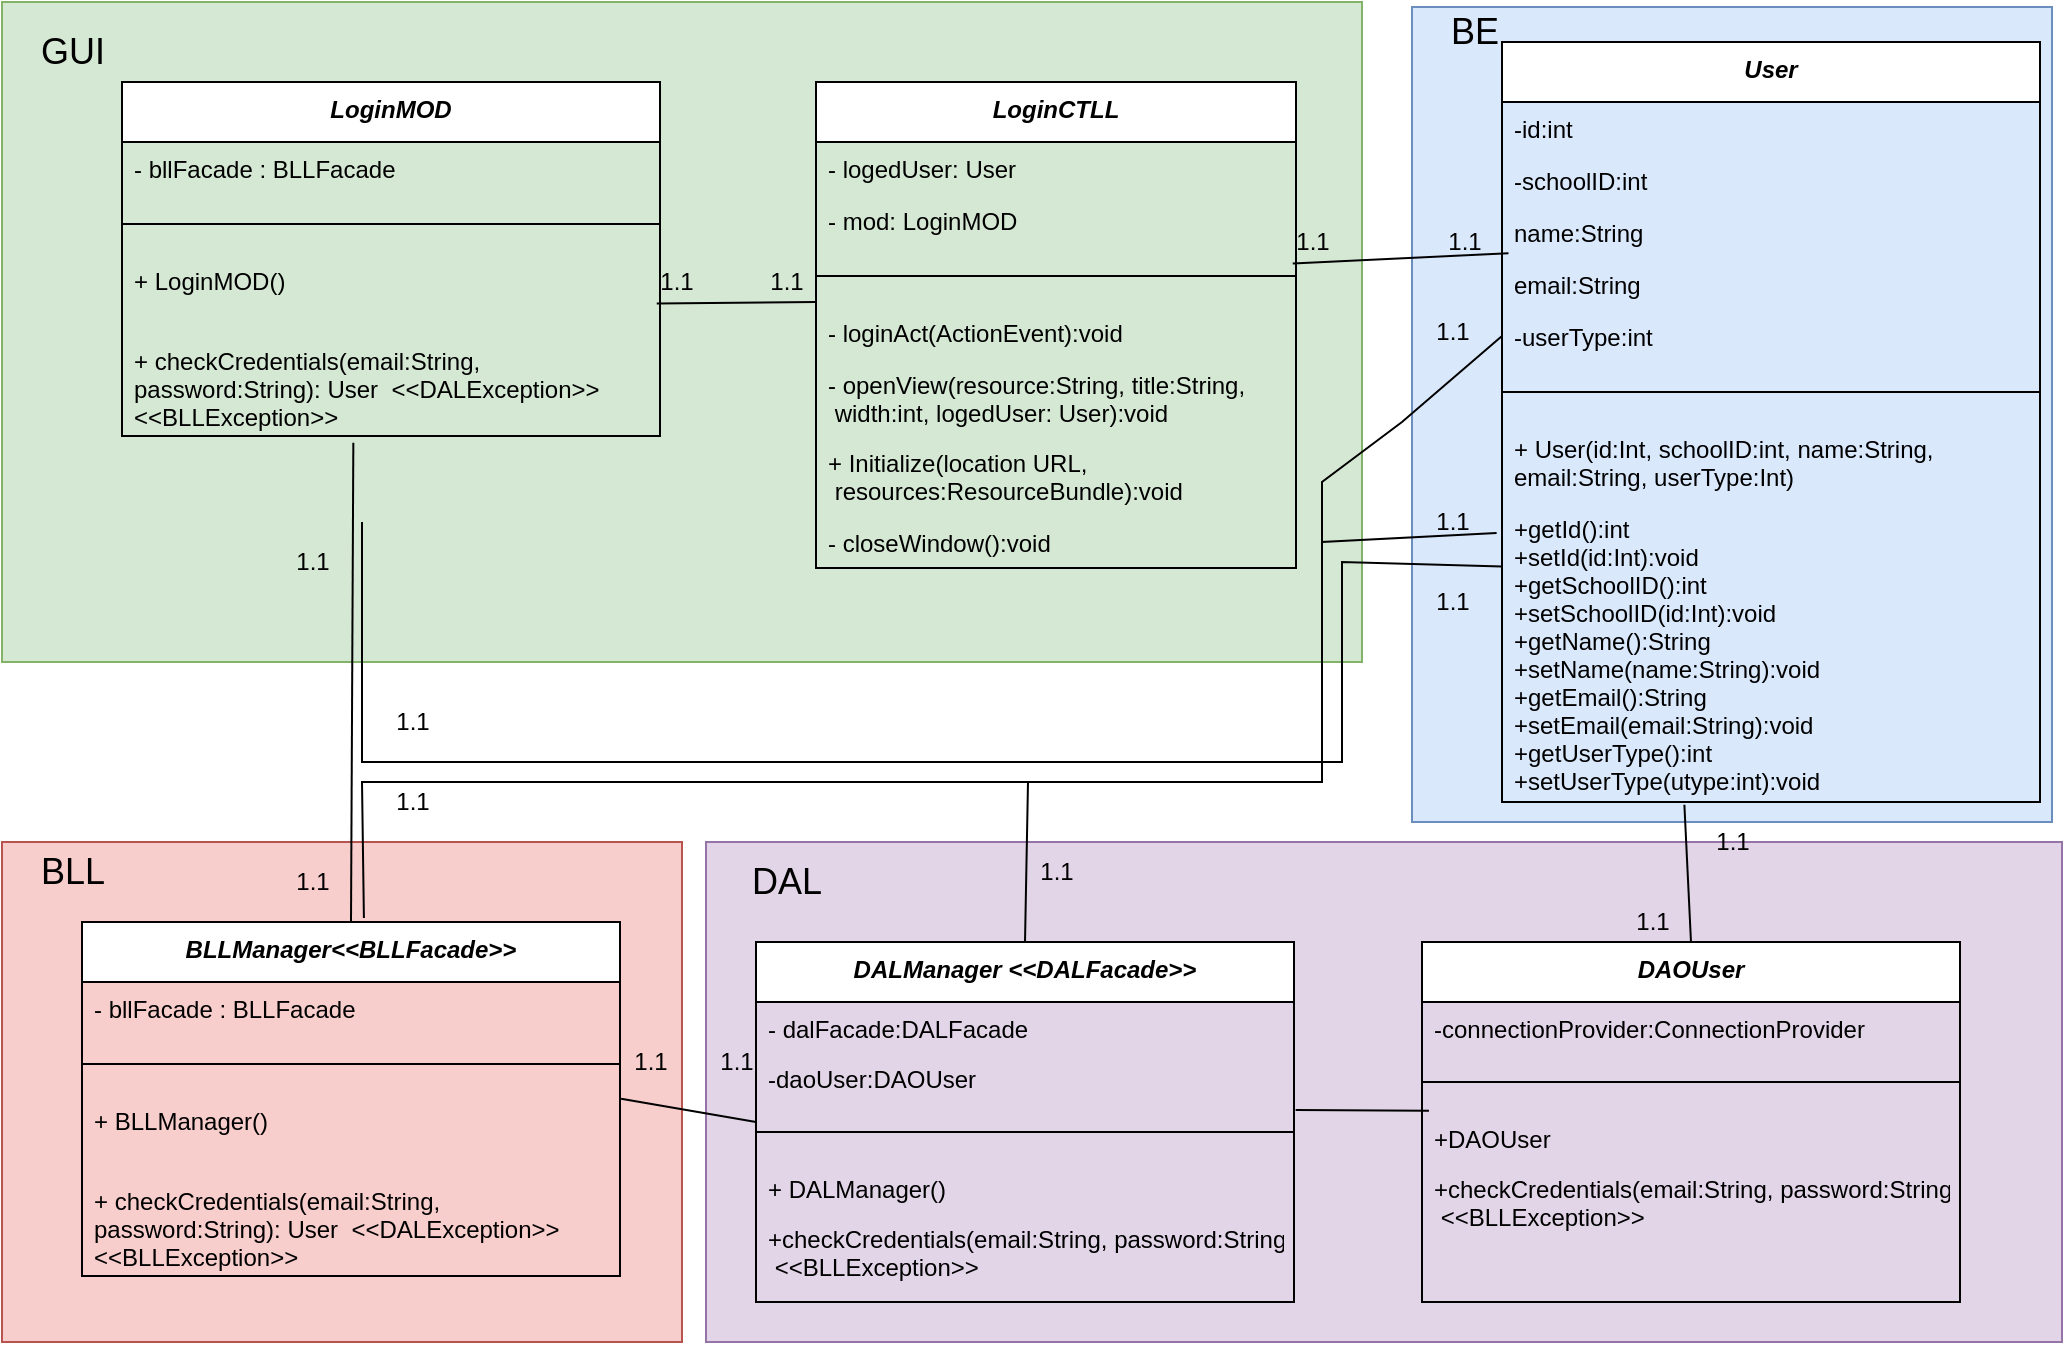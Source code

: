 <mxfile version="18.1.3" type="device"><diagram id="C5RBs43oDa-KdzZeNtuy" name="Page-1"><mxGraphModel dx="629" dy="393" grid="1" gridSize="10" guides="1" tooltips="1" connect="1" arrows="1" fold="1" page="1" pageScale="1" pageWidth="827" pageHeight="1169" math="0" shadow="0"><root><mxCell id="WIyWlLk6GJQsqaUBKTNV-0"/><mxCell id="WIyWlLk6GJQsqaUBKTNV-1" parent="WIyWlLk6GJQsqaUBKTNV-0"/><mxCell id="rtYO3Ht8r5RjtqBcC85o-25" value="" style="rounded=1;whiteSpace=wrap;html=1;fillColor=#d5e8d4;strokeColor=#82b366;arcSize=0;" vertex="1" parent="WIyWlLk6GJQsqaUBKTNV-1"><mxGeometry x="40" width="680" height="330" as="geometry"/></mxCell><mxCell id="rtYO3Ht8r5RjtqBcC85o-26" value="" style="rounded=1;whiteSpace=wrap;html=1;fillColor=#dae8fc;strokeColor=#6c8ebf;rotation=-90;arcSize=0;" vertex="1" parent="WIyWlLk6GJQsqaUBKTNV-1"><mxGeometry x="701.25" y="46.25" width="407.5" height="320" as="geometry"/></mxCell><mxCell id="rtYO3Ht8r5RjtqBcC85o-34" value="User" style="swimlane;fontStyle=3;align=center;verticalAlign=top;childLayout=stackLayout;horizontal=1;startSize=30;horizontalStack=0;resizeParent=1;resizeLast=0;collapsible=1;marginBottom=0;rounded=0;shadow=0;strokeWidth=1;" vertex="1" parent="WIyWlLk6GJQsqaUBKTNV-1"><mxGeometry x="790" y="20" width="269" height="380" as="geometry"><mxRectangle x="1098" y="259" width="296" height="130" as="alternateBounds"/></mxGeometry></mxCell><mxCell id="rtYO3Ht8r5RjtqBcC85o-35" value="-id:int" style="text;align=left;verticalAlign=top;spacingLeft=4;spacingRight=4;overflow=hidden;rotatable=0;points=[[0,0.5],[1,0.5]];portConstraint=eastwest;rounded=0;shadow=0;html=0;" vertex="1" parent="rtYO3Ht8r5RjtqBcC85o-34"><mxGeometry y="30" width="269" height="26" as="geometry"/></mxCell><mxCell id="rtYO3Ht8r5RjtqBcC85o-39" value="-schoolID:int" style="text;align=left;verticalAlign=top;spacingLeft=4;spacingRight=4;overflow=hidden;rotatable=0;points=[[0,0.5],[1,0.5]];portConstraint=eastwest;rounded=0;shadow=0;html=0;" vertex="1" parent="rtYO3Ht8r5RjtqBcC85o-34"><mxGeometry y="56" width="269" height="26" as="geometry"/></mxCell><mxCell id="rtYO3Ht8r5RjtqBcC85o-42" value="name:String" style="text;align=left;verticalAlign=top;spacingLeft=4;spacingRight=4;overflow=hidden;rotatable=0;points=[[0,0.5],[1,0.5]];portConstraint=eastwest;rounded=0;shadow=0;html=0;" vertex="1" parent="rtYO3Ht8r5RjtqBcC85o-34"><mxGeometry y="82" width="269" height="26" as="geometry"/></mxCell><mxCell id="rtYO3Ht8r5RjtqBcC85o-44" value="email:String" style="text;align=left;verticalAlign=top;spacingLeft=4;spacingRight=4;overflow=hidden;rotatable=0;points=[[0,0.5],[1,0.5]];portConstraint=eastwest;rounded=0;shadow=0;html=0;" vertex="1" parent="rtYO3Ht8r5RjtqBcC85o-34"><mxGeometry y="108" width="269" height="26" as="geometry"/></mxCell><mxCell id="rtYO3Ht8r5RjtqBcC85o-43" value="-userType:int" style="text;align=left;verticalAlign=top;spacingLeft=4;spacingRight=4;overflow=hidden;rotatable=0;points=[[0,0.5],[1,0.5]];portConstraint=eastwest;rounded=0;shadow=0;html=0;" vertex="1" parent="rtYO3Ht8r5RjtqBcC85o-34"><mxGeometry y="134" width="269" height="26" as="geometry"/></mxCell><mxCell id="rtYO3Ht8r5RjtqBcC85o-36" value="" style="line;html=1;strokeWidth=1;align=left;verticalAlign=middle;spacingTop=-1;spacingLeft=3;spacingRight=3;rotatable=0;labelPosition=right;points=[];portConstraint=eastwest;" vertex="1" parent="rtYO3Ht8r5RjtqBcC85o-34"><mxGeometry y="160" width="269" height="30" as="geometry"/></mxCell><mxCell id="rtYO3Ht8r5RjtqBcC85o-37" value="+ User(id:Int, schoolID:int, name:String, &#10;email:String, userType:Int)" style="text;align=left;verticalAlign=top;spacingLeft=4;spacingRight=4;overflow=hidden;rotatable=0;points=[[0,0.5],[1,0.5]];portConstraint=eastwest;rounded=0;shadow=0;html=0;" vertex="1" parent="rtYO3Ht8r5RjtqBcC85o-34"><mxGeometry y="190" width="269" height="40" as="geometry"/></mxCell><mxCell id="rtYO3Ht8r5RjtqBcC85o-38" value="+getId():int&#10;+setId(id:Int):void&#10;+getSchoolID():int&#10;+setSchoolID(id:Int):void&#10;+getName():String&#10;+setName(name:String):void&#10;+getEmail():String&#10;+setEmail(email:String):void&#10;+getUserType():int&#10;+setUserType(utype:int):void" style="text;align=left;verticalAlign=top;spacingLeft=4;spacingRight=4;overflow=hidden;rotatable=0;points=[[0,0.5],[1,0.5]];portConstraint=eastwest;rounded=0;shadow=0;html=0;" vertex="1" parent="rtYO3Ht8r5RjtqBcC85o-34"><mxGeometry y="230" width="269" height="150" as="geometry"/></mxCell><mxCell id="rtYO3Ht8r5RjtqBcC85o-45" value="BE" style="text;html=1;align=center;verticalAlign=middle;resizable=0;points=[];autosize=1;strokeColor=none;fillColor=none;fontSize=18;" vertex="1" parent="WIyWlLk6GJQsqaUBKTNV-1"><mxGeometry x="755.5" width="40" height="30" as="geometry"/></mxCell><mxCell id="rtYO3Ht8r5RjtqBcC85o-47" value="LoginCTLL" style="swimlane;fontStyle=3;align=center;verticalAlign=top;childLayout=stackLayout;horizontal=1;startSize=30;horizontalStack=0;resizeParent=1;resizeLast=0;collapsible=1;marginBottom=0;rounded=0;shadow=0;strokeWidth=1;" vertex="1" parent="WIyWlLk6GJQsqaUBKTNV-1"><mxGeometry x="447" y="40" width="240" height="243" as="geometry"><mxRectangle x="1098" y="259" width="296" height="130" as="alternateBounds"/></mxGeometry></mxCell><mxCell id="rtYO3Ht8r5RjtqBcC85o-48" value="- logedUser: User" style="text;align=left;verticalAlign=top;spacingLeft=4;spacingRight=4;overflow=hidden;rotatable=0;points=[[0,0.5],[1,0.5]];portConstraint=eastwest;rounded=0;shadow=0;html=0;" vertex="1" parent="rtYO3Ht8r5RjtqBcC85o-47"><mxGeometry y="30" width="240" height="26" as="geometry"/></mxCell><mxCell id="rtYO3Ht8r5RjtqBcC85o-49" value="- mod: LoginMOD" style="text;align=left;verticalAlign=top;spacingLeft=4;spacingRight=4;overflow=hidden;rotatable=0;points=[[0,0.5],[1,0.5]];portConstraint=eastwest;rounded=0;shadow=0;html=0;" vertex="1" parent="rtYO3Ht8r5RjtqBcC85o-47"><mxGeometry y="56" width="240" height="26" as="geometry"/></mxCell><mxCell id="rtYO3Ht8r5RjtqBcC85o-50" value="" style="line;html=1;strokeWidth=1;align=left;verticalAlign=middle;spacingTop=-1;spacingLeft=3;spacingRight=3;rotatable=0;labelPosition=right;points=[];portConstraint=eastwest;" vertex="1" parent="rtYO3Ht8r5RjtqBcC85o-47"><mxGeometry y="82" width="240" height="30" as="geometry"/></mxCell><mxCell id="rtYO3Ht8r5RjtqBcC85o-51" value="- loginAct(ActionEvent):void" style="text;align=left;verticalAlign=top;spacingLeft=4;spacingRight=4;overflow=hidden;rotatable=0;points=[[0,0.5],[1,0.5]];portConstraint=eastwest;rounded=0;shadow=0;html=0;" vertex="1" parent="rtYO3Ht8r5RjtqBcC85o-47"><mxGeometry y="112" width="240" height="26" as="geometry"/></mxCell><mxCell id="rtYO3Ht8r5RjtqBcC85o-52" value="- openView(resource:String, title:String,&#10; width:int, logedUser: User):void" style="text;align=left;verticalAlign=top;spacingLeft=4;spacingRight=4;overflow=hidden;rotatable=0;points=[[0,0.5],[1,0.5]];portConstraint=eastwest;rounded=0;shadow=0;html=0;" vertex="1" parent="rtYO3Ht8r5RjtqBcC85o-47"><mxGeometry y="138" width="240" height="39" as="geometry"/></mxCell><mxCell id="rtYO3Ht8r5RjtqBcC85o-53" value="+ Initialize(location URL,&#10; resources:ResourceBundle):void" style="text;align=left;verticalAlign=top;spacingLeft=4;spacingRight=4;overflow=hidden;rotatable=0;points=[[0,0.5],[1,0.5]];portConstraint=eastwest;rounded=0;shadow=0;html=0;" vertex="1" parent="rtYO3Ht8r5RjtqBcC85o-47"><mxGeometry y="177" width="240" height="40" as="geometry"/></mxCell><mxCell id="rtYO3Ht8r5RjtqBcC85o-54" value="- closeWindow():void" style="text;align=left;verticalAlign=top;spacingLeft=4;spacingRight=4;overflow=hidden;rotatable=0;points=[[0,0.5],[1,0.5]];portConstraint=eastwest;rounded=0;shadow=0;html=0;" vertex="1" parent="rtYO3Ht8r5RjtqBcC85o-47"><mxGeometry y="217" width="240" height="26" as="geometry"/></mxCell><mxCell id="rtYO3Ht8r5RjtqBcC85o-55" value="LoginMOD" style="swimlane;fontStyle=3;align=center;verticalAlign=top;childLayout=stackLayout;horizontal=1;startSize=30;horizontalStack=0;resizeParent=1;resizeLast=0;collapsible=1;marginBottom=0;rounded=0;shadow=0;strokeWidth=1;" vertex="1" parent="WIyWlLk6GJQsqaUBKTNV-1"><mxGeometry x="100" y="40" width="269" height="177" as="geometry"><mxRectangle x="1098" y="259" width="296" height="130" as="alternateBounds"/></mxGeometry></mxCell><mxCell id="rtYO3Ht8r5RjtqBcC85o-56" value="- bllFacade : BLLFacade" style="text;align=left;verticalAlign=top;spacingLeft=4;spacingRight=4;overflow=hidden;rotatable=0;points=[[0,0.5],[1,0.5]];portConstraint=eastwest;rounded=0;shadow=0;html=0;" vertex="1" parent="rtYO3Ht8r5RjtqBcC85o-55"><mxGeometry y="30" width="269" height="26" as="geometry"/></mxCell><mxCell id="rtYO3Ht8r5RjtqBcC85o-57" value="" style="line;html=1;strokeWidth=1;align=left;verticalAlign=middle;spacingTop=-1;spacingLeft=3;spacingRight=3;rotatable=0;labelPosition=right;points=[];portConstraint=eastwest;" vertex="1" parent="rtYO3Ht8r5RjtqBcC85o-55"><mxGeometry y="56" width="269" height="30" as="geometry"/></mxCell><mxCell id="rtYO3Ht8r5RjtqBcC85o-58" value="+ LoginMOD()" style="text;align=left;verticalAlign=top;spacingLeft=4;spacingRight=4;overflow=hidden;rotatable=0;points=[[0,0.5],[1,0.5]];portConstraint=eastwest;rounded=0;shadow=0;html=0;" vertex="1" parent="rtYO3Ht8r5RjtqBcC85o-55"><mxGeometry y="86" width="269" height="40" as="geometry"/></mxCell><mxCell id="rtYO3Ht8r5RjtqBcC85o-59" value="+ checkCredentials(email:String, &#10;password:String): User  &lt;&lt;DALException&gt;&gt;&#10;&lt;&lt;BLLException&gt;&gt;" style="text;align=left;verticalAlign=top;spacingLeft=4;spacingRight=4;overflow=hidden;rotatable=0;points=[[0,0.5],[1,0.5]];portConstraint=eastwest;rounded=0;shadow=0;html=0;" vertex="1" parent="rtYO3Ht8r5RjtqBcC85o-55"><mxGeometry y="126" width="269" height="51" as="geometry"/></mxCell><mxCell id="rtYO3Ht8r5RjtqBcC85o-60" value="" style="endArrow=none;html=1;rounded=0;exitX=0.179;exitY=1.036;exitDx=0;exitDy=0;exitPerimeter=0;" edge="1" parent="WIyWlLk6GJQsqaUBKTNV-1" source="rtYO3Ht8r5RjtqBcC85o-61"><mxGeometry width="50" height="50" relative="1" as="geometry"><mxPoint x="507" y="230" as="sourcePoint"/><mxPoint x="447" y="150" as="targetPoint"/></mxGeometry></mxCell><mxCell id="rtYO3Ht8r5RjtqBcC85o-61" value="1.1" style="text;html=1;align=center;verticalAlign=middle;resizable=0;points=[];autosize=1;strokeColor=none;fillColor=none;" vertex="1" parent="WIyWlLk6GJQsqaUBKTNV-1"><mxGeometry x="362" y="130" width="30" height="20" as="geometry"/></mxCell><mxCell id="rtYO3Ht8r5RjtqBcC85o-62" value="1.1" style="text;html=1;align=center;verticalAlign=middle;resizable=0;points=[];autosize=1;strokeColor=none;fillColor=none;" vertex="1" parent="WIyWlLk6GJQsqaUBKTNV-1"><mxGeometry x="417" y="130" width="30" height="20" as="geometry"/></mxCell><mxCell id="rtYO3Ht8r5RjtqBcC85o-63" value="" style="endArrow=none;html=1;rounded=0;exitX=0.179;exitY=1.036;exitDx=0;exitDy=0;exitPerimeter=0;entryX=0.012;entryY=-0.091;entryDx=0;entryDy=0;entryPerimeter=0;" edge="1" parent="WIyWlLk6GJQsqaUBKTNV-1" source="rtYO3Ht8r5RjtqBcC85o-64" target="rtYO3Ht8r5RjtqBcC85o-44"><mxGeometry width="50" height="50" relative="1" as="geometry"><mxPoint x="825" y="210" as="sourcePoint"/><mxPoint x="765" y="130" as="targetPoint"/></mxGeometry></mxCell><mxCell id="rtYO3Ht8r5RjtqBcC85o-64" value="1.1" style="text;html=1;align=center;verticalAlign=middle;resizable=0;points=[];autosize=1;strokeColor=none;fillColor=none;" vertex="1" parent="WIyWlLk6GJQsqaUBKTNV-1"><mxGeometry x="680" y="110" width="30" height="20" as="geometry"/></mxCell><mxCell id="rtYO3Ht8r5RjtqBcC85o-65" value="1.1" style="text;html=1;align=center;verticalAlign=middle;resizable=0;points=[];autosize=1;strokeColor=none;fillColor=none;" vertex="1" parent="WIyWlLk6GJQsqaUBKTNV-1"><mxGeometry x="755.5" y="110" width="30" height="20" as="geometry"/></mxCell><mxCell id="rtYO3Ht8r5RjtqBcC85o-66" value="GUI" style="text;html=1;align=center;verticalAlign=middle;resizable=0;points=[];autosize=1;strokeColor=none;fillColor=none;fontSize=18;" vertex="1" parent="WIyWlLk6GJQsqaUBKTNV-1"><mxGeometry x="50" y="10" width="50" height="30" as="geometry"/></mxCell><mxCell id="rtYO3Ht8r5RjtqBcC85o-67" value="" style="rounded=1;whiteSpace=wrap;html=1;fillColor=#f8cecc;strokeColor=#b85450;arcSize=0;" vertex="1" parent="WIyWlLk6GJQsqaUBKTNV-1"><mxGeometry x="40" y="420" width="340" height="250" as="geometry"/></mxCell><mxCell id="rtYO3Ht8r5RjtqBcC85o-68" value="BLLManager&lt;&lt;BLLFacade&gt;&gt;" style="swimlane;fontStyle=3;align=center;verticalAlign=top;childLayout=stackLayout;horizontal=1;startSize=30;horizontalStack=0;resizeParent=1;resizeLast=0;collapsible=1;marginBottom=0;rounded=0;shadow=0;strokeWidth=1;" vertex="1" parent="WIyWlLk6GJQsqaUBKTNV-1"><mxGeometry x="80" y="460" width="269" height="177" as="geometry"><mxRectangle x="1098" y="259" width="296" height="130" as="alternateBounds"/></mxGeometry></mxCell><mxCell id="rtYO3Ht8r5RjtqBcC85o-69" value="- bllFacade : BLLFacade" style="text;align=left;verticalAlign=top;spacingLeft=4;spacingRight=4;overflow=hidden;rotatable=0;points=[[0,0.5],[1,0.5]];portConstraint=eastwest;rounded=0;shadow=0;html=0;" vertex="1" parent="rtYO3Ht8r5RjtqBcC85o-68"><mxGeometry y="30" width="269" height="26" as="geometry"/></mxCell><mxCell id="rtYO3Ht8r5RjtqBcC85o-70" value="" style="line;html=1;strokeWidth=1;align=left;verticalAlign=middle;spacingTop=-1;spacingLeft=3;spacingRight=3;rotatable=0;labelPosition=right;points=[];portConstraint=eastwest;" vertex="1" parent="rtYO3Ht8r5RjtqBcC85o-68"><mxGeometry y="56" width="269" height="30" as="geometry"/></mxCell><mxCell id="rtYO3Ht8r5RjtqBcC85o-71" value="+ BLLManager()" style="text;align=left;verticalAlign=top;spacingLeft=4;spacingRight=4;overflow=hidden;rotatable=0;points=[[0,0.5],[1,0.5]];portConstraint=eastwest;rounded=0;shadow=0;html=0;" vertex="1" parent="rtYO3Ht8r5RjtqBcC85o-68"><mxGeometry y="86" width="269" height="40" as="geometry"/></mxCell><mxCell id="rtYO3Ht8r5RjtqBcC85o-72" value="+ checkCredentials(email:String, &#10;password:String): User  &lt;&lt;DALException&gt;&gt;&#10;&lt;&lt;BLLException&gt;&gt;" style="text;align=left;verticalAlign=top;spacingLeft=4;spacingRight=4;overflow=hidden;rotatable=0;points=[[0,0.5],[1,0.5]];portConstraint=eastwest;rounded=0;shadow=0;html=0;" vertex="1" parent="rtYO3Ht8r5RjtqBcC85o-68"><mxGeometry y="126" width="269" height="51" as="geometry"/></mxCell><mxCell id="rtYO3Ht8r5RjtqBcC85o-73" value="BLL" style="text;html=1;align=center;verticalAlign=middle;resizable=0;points=[];autosize=1;strokeColor=none;fillColor=none;fontSize=18;" vertex="1" parent="WIyWlLk6GJQsqaUBKTNV-1"><mxGeometry x="50" y="420" width="50" height="30" as="geometry"/></mxCell><mxCell id="rtYO3Ht8r5RjtqBcC85o-74" value="&lt;span style=&quot;color: rgba(0, 0, 0, 0); font-family: monospace; font-size: 0px; text-align: start;&quot;&gt;%3CmxGraphModel%3E%3Croot%3E%3CmxCell%20id%3D%220%22%2F%3E%3CmxCell%20id%3D%221%22%20parent%3D%220%22%2F%3E%3CmxCell%20id%3D%222%22%20value%3D%22-%20dalFacade%3ADALFacade%22%20style%3D%22text%3Balign%3Dleft%3BverticalAlign%3Dtop%3BspacingLeft%3D4%3BspacingRight%3D4%3Boverflow%3Dhidden%3Brotatable%3D0%3Bpoints%3D%5B%5B0%2C0.5%5D%2C%5B1%2C0.5%5D%5D%3BportConstraint%3Deastwest%3Brounded%3D0%3Bshadow%3D0%3Bhtml%3D0%3B%22%20vertex%3D%221%22%20parent%3D%221%22%3E%3CmxGeometry%20x%3D%224952%22%20y%3D%22311%22%20width%3D%22402%22%20height%3D%2225%22%20as%3D%22geometry%22%2F%3E%3C%2FmxCell%3E%3CmxCell%20id%3D%223%22%20value%3D%22-daoUser%3ADAOUser%22%20style%3D%22text%3Balign%3Dleft%3BverticalAlign%3Dtop%3BspacingLeft%3D4%3BspacingRight%3D4%3Boverflow%3Dhidden%3Brotatable%3D0%3Bpoints%3D%5B%5B0%2C0.5%5D%2C%5B1%2C0.5%5D%5D%3BportConstraint%3Deastwest%3Brounded%3D0%3Bshadow%3D0%3Bhtml%3D0%3B%22%20vertex%3D%221%22%20parent%3D%221%22%3E%3CmxGeometry%20x%3D%224952%22%20y%3D%22361%22%20width%3D%22402%22%20height%3D%2225%22%20as%3D%22geometry%22%2F%3E%3C%2FmxCell%3E%3CmxCell%20id%3D%224%22%20value%3D%22%2B%20DALManager()%22%20style%3D%22text%3Balign%3Dleft%3BverticalAlign%3Dtop%3BspacingLeft%3D4%3BspacingRight%3D4%3Boverflow%3Dhidden%3Brotatable%3D0%3Bpoints%3D%5B%5B0%2C0.5%5D%2C%5B1%2C0.5%5D%5D%3BportConstraint%3Deastwest%3Brounded%3D0%3Bshadow%3D0%3Bhtml%3D0%3B%22%20vertex%3D%221%22%20parent%3D%221%22%3E%3CmxGeometry%20x%3D%224952%22%20y%3D%22603%22%20width%3D%22402%22%20height%3D%2225%22%20as%3D%22geometry%22%2F%3E%3C%2FmxCell%3E%3CmxCell%20id%3D%225%22%20value%3D%22%2BcheckCredentials(email%3AString%2C%20password%3AString)%3A%20User%20%26lt%3B%26lt%3BDALException%26gt%3B%26gt%3B%26%2310%3B%C2%A0%26lt%3B%26lt%3BBLLException%26gt%3B%26gt%3B%22%20style%3D%22text%3Balign%3Dleft%3BverticalAlign%3Dtop%3BspacingLeft%3D4%3BspacingRight%3D4%3Boverflow%3Dhidden%3Brotatable%3D0%3Bpoints%3D%5B%5B0%2C0.5%5D%2C%5B1%2C0.5%5D%5D%3BportConstraint%3Deastwest%3Brounded%3D0%3Bshadow%3D0%3Bhtml%3D0%3B%22%20vertex%3D%221%22%20parent%3D%221%22%3E%3CmxGeometry%20x%3D%224952%22%20y%3D%22628%22%20width%3D%22402%22%20height%3D%2239%22%20as%3D%22geometry%22%2F%3E%3C%2FmxCell%3E%3C%2Froot%3E%3C%2FmxGraphModel%3E&lt;/span&gt;" style="rounded=1;whiteSpace=wrap;html=1;fillColor=#e1d5e7;strokeColor=#9673a6;arcSize=0;" vertex="1" parent="WIyWlLk6GJQsqaUBKTNV-1"><mxGeometry x="392" y="420" width="678" height="250" as="geometry"/></mxCell><mxCell id="rtYO3Ht8r5RjtqBcC85o-75" value="DALManager &lt;&lt;DALFacade&gt;&gt;" style="swimlane;fontStyle=3;align=center;verticalAlign=top;childLayout=stackLayout;horizontal=1;startSize=30;horizontalStack=0;resizeParent=1;resizeLast=0;collapsible=1;marginBottom=0;rounded=0;shadow=0;strokeWidth=1;" vertex="1" parent="WIyWlLk6GJQsqaUBKTNV-1"><mxGeometry x="417" y="470" width="269" height="180" as="geometry"><mxRectangle x="1098" y="259" width="296" height="130" as="alternateBounds"/></mxGeometry></mxCell><mxCell id="rtYO3Ht8r5RjtqBcC85o-80" value="- dalFacade:DALFacade" style="text;align=left;verticalAlign=top;spacingLeft=4;spacingRight=4;overflow=hidden;rotatable=0;points=[[0,0.5],[1,0.5]];portConstraint=eastwest;rounded=0;shadow=0;html=0;" vertex="1" parent="rtYO3Ht8r5RjtqBcC85o-75"><mxGeometry y="30" width="269" height="25" as="geometry"/></mxCell><mxCell id="rtYO3Ht8r5RjtqBcC85o-81" value="-daoUser:DAOUser" style="text;align=left;verticalAlign=top;spacingLeft=4;spacingRight=4;overflow=hidden;rotatable=0;points=[[0,0.5],[1,0.5]];portConstraint=eastwest;rounded=0;shadow=0;html=0;" vertex="1" parent="rtYO3Ht8r5RjtqBcC85o-75"><mxGeometry y="55" width="269" height="25" as="geometry"/></mxCell><mxCell id="rtYO3Ht8r5RjtqBcC85o-77" value="" style="line;html=1;strokeWidth=1;align=left;verticalAlign=middle;spacingTop=-1;spacingLeft=3;spacingRight=3;rotatable=0;labelPosition=right;points=[];portConstraint=eastwest;" vertex="1" parent="rtYO3Ht8r5RjtqBcC85o-75"><mxGeometry y="80" width="269" height="30" as="geometry"/></mxCell><mxCell id="rtYO3Ht8r5RjtqBcC85o-82" value="+ DALManager()" style="text;align=left;verticalAlign=top;spacingLeft=4;spacingRight=4;overflow=hidden;rotatable=0;points=[[0,0.5],[1,0.5]];portConstraint=eastwest;rounded=0;shadow=0;html=0;" vertex="1" parent="rtYO3Ht8r5RjtqBcC85o-75"><mxGeometry y="110" width="269" height="25" as="geometry"/></mxCell><mxCell id="rtYO3Ht8r5RjtqBcC85o-83" value="+checkCredentials(email:String, password:String): User &lt;&lt;DALException&gt;&gt;&#10; &lt;&lt;BLLException&gt;&gt;" style="text;align=left;verticalAlign=top;spacingLeft=4;spacingRight=4;overflow=hidden;rotatable=0;points=[[0,0.5],[1,0.5]];portConstraint=eastwest;rounded=0;shadow=0;html=0;" vertex="1" parent="rtYO3Ht8r5RjtqBcC85o-75"><mxGeometry y="135" width="269" height="39" as="geometry"/></mxCell><mxCell id="rtYO3Ht8r5RjtqBcC85o-84" value="" style="endArrow=none;html=1;rounded=0;fontSize=18;entryX=0.43;entryY=1.066;entryDx=0;entryDy=0;entryPerimeter=0;exitX=0.5;exitY=0;exitDx=0;exitDy=0;" edge="1" parent="WIyWlLk6GJQsqaUBKTNV-1" source="rtYO3Ht8r5RjtqBcC85o-68" target="rtYO3Ht8r5RjtqBcC85o-59"><mxGeometry width="50" height="50" relative="1" as="geometry"><mxPoint x="450" y="350" as="sourcePoint"/><mxPoint x="500" y="300" as="targetPoint"/></mxGeometry></mxCell><mxCell id="rtYO3Ht8r5RjtqBcC85o-85" value="1.1" style="text;html=1;align=center;verticalAlign=middle;resizable=0;points=[];autosize=1;strokeColor=none;fillColor=none;" vertex="1" parent="WIyWlLk6GJQsqaUBKTNV-1"><mxGeometry x="180" y="270" width="30" height="20" as="geometry"/></mxCell><mxCell id="rtYO3Ht8r5RjtqBcC85o-86" value="1.1" style="text;html=1;align=center;verticalAlign=middle;resizable=0;points=[];autosize=1;strokeColor=none;fillColor=none;" vertex="1" parent="WIyWlLk6GJQsqaUBKTNV-1"><mxGeometry x="180" y="430" width="30" height="20" as="geometry"/></mxCell><mxCell id="rtYO3Ht8r5RjtqBcC85o-87" value="" style="endArrow=none;html=1;rounded=0;fontSize=18;entryX=0;entryY=0.5;entryDx=0;entryDy=0;exitX=1.002;exitY=0.059;exitDx=0;exitDy=0;exitPerimeter=0;" edge="1" parent="WIyWlLk6GJQsqaUBKTNV-1" source="rtYO3Ht8r5RjtqBcC85o-71" target="rtYO3Ht8r5RjtqBcC85o-75"><mxGeometry width="50" height="50" relative="1" as="geometry"><mxPoint x="350" y="540" as="sourcePoint"/><mxPoint x="231.588" y="267.816" as="targetPoint"/></mxGeometry></mxCell><mxCell id="rtYO3Ht8r5RjtqBcC85o-88" value="1.1" style="text;html=1;align=center;verticalAlign=middle;resizable=0;points=[];autosize=1;strokeColor=none;fillColor=none;" vertex="1" parent="WIyWlLk6GJQsqaUBKTNV-1"><mxGeometry x="392" y="520" width="30" height="20" as="geometry"/></mxCell><mxCell id="rtYO3Ht8r5RjtqBcC85o-89" value="1.1" style="text;html=1;align=center;verticalAlign=middle;resizable=0;points=[];autosize=1;strokeColor=none;fillColor=none;" vertex="1" parent="WIyWlLk6GJQsqaUBKTNV-1"><mxGeometry x="349" y="520" width="30" height="20" as="geometry"/></mxCell><mxCell id="rtYO3Ht8r5RjtqBcC85o-93" value="1.1" style="text;html=1;align=center;verticalAlign=middle;resizable=0;points=[];autosize=1;strokeColor=none;fillColor=none;" vertex="1" parent="WIyWlLk6GJQsqaUBKTNV-1"><mxGeometry x="750" y="155" width="30" height="20" as="geometry"/></mxCell><mxCell id="rtYO3Ht8r5RjtqBcC85o-94" value="1.1" style="text;html=1;align=center;verticalAlign=middle;resizable=0;points=[];autosize=1;strokeColor=none;fillColor=none;" vertex="1" parent="WIyWlLk6GJQsqaUBKTNV-1"><mxGeometry x="552" y="425" width="30" height="20" as="geometry"/></mxCell><mxCell id="rtYO3Ht8r5RjtqBcC85o-95" value="DAL" style="text;html=1;align=center;verticalAlign=middle;resizable=0;points=[];autosize=1;strokeColor=none;fillColor=none;fontSize=18;" vertex="1" parent="WIyWlLk6GJQsqaUBKTNV-1"><mxGeometry x="407" y="425" width="50" height="30" as="geometry"/></mxCell><mxCell id="rtYO3Ht8r5RjtqBcC85o-96" value="" style="endArrow=none;html=1;rounded=0;fontSize=18;entryX=0;entryY=0.5;entryDx=0;entryDy=0;exitX=0.5;exitY=0;exitDx=0;exitDy=0;" edge="1" parent="WIyWlLk6GJQsqaUBKTNV-1" source="rtYO3Ht8r5RjtqBcC85o-75" target="rtYO3Ht8r5RjtqBcC85o-43"><mxGeometry width="50" height="50" relative="1" as="geometry"><mxPoint x="224.5" y="470" as="sourcePoint"/><mxPoint x="231.588" y="267.816" as="targetPoint"/><Array as="points"><mxPoint x="553" y="390"/><mxPoint x="700" y="390"/><mxPoint x="700" y="240"/><mxPoint x="740" y="210"/></Array></mxGeometry></mxCell><mxCell id="rtYO3Ht8r5RjtqBcC85o-97" value="" style="endArrow=none;html=1;rounded=0;fontSize=18;exitX=0.524;exitY=-0.011;exitDx=0;exitDy=0;exitPerimeter=0;entryX=-0.01;entryY=0.103;entryDx=0;entryDy=0;entryPerimeter=0;" edge="1" parent="WIyWlLk6GJQsqaUBKTNV-1" source="rtYO3Ht8r5RjtqBcC85o-68" target="rtYO3Ht8r5RjtqBcC85o-38"><mxGeometry width="50" height="50" relative="1" as="geometry"><mxPoint x="700" y="270" as="sourcePoint"/><mxPoint x="760" y="270" as="targetPoint"/><Array as="points"><mxPoint x="220" y="390"/><mxPoint x="700" y="390"/><mxPoint x="700" y="270"/></Array></mxGeometry></mxCell><mxCell id="rtYO3Ht8r5RjtqBcC85o-98" value="1.1" style="text;html=1;align=center;verticalAlign=middle;resizable=0;points=[];autosize=1;strokeColor=none;fillColor=none;" vertex="1" parent="WIyWlLk6GJQsqaUBKTNV-1"><mxGeometry x="230" y="390" width="30" height="20" as="geometry"/></mxCell><mxCell id="rtYO3Ht8r5RjtqBcC85o-100" value="" style="endArrow=none;html=1;rounded=0;fontSize=18;entryX=0;entryY=0.215;entryDx=0;entryDy=0;entryPerimeter=0;" edge="1" parent="WIyWlLk6GJQsqaUBKTNV-1" target="rtYO3Ht8r5RjtqBcC85o-38"><mxGeometry width="50" height="50" relative="1" as="geometry"><mxPoint x="220" y="260" as="sourcePoint"/><mxPoint x="770" y="280" as="targetPoint"/><Array as="points"><mxPoint x="220" y="380"/><mxPoint x="710" y="380"/><mxPoint x="710" y="280"/></Array></mxGeometry></mxCell><mxCell id="rtYO3Ht8r5RjtqBcC85o-101" value="1.1" style="text;html=1;align=center;verticalAlign=middle;resizable=0;points=[];autosize=1;strokeColor=none;fillColor=none;" vertex="1" parent="WIyWlLk6GJQsqaUBKTNV-1"><mxGeometry x="230" y="350" width="30" height="20" as="geometry"/></mxCell><mxCell id="rtYO3Ht8r5RjtqBcC85o-102" value="1.1" style="text;html=1;align=center;verticalAlign=middle;resizable=0;points=[];autosize=1;strokeColor=none;fillColor=none;" vertex="1" parent="WIyWlLk6GJQsqaUBKTNV-1"><mxGeometry x="750" y="250" width="30" height="20" as="geometry"/></mxCell><mxCell id="rtYO3Ht8r5RjtqBcC85o-103" value="1.1" style="text;html=1;align=center;verticalAlign=middle;resizable=0;points=[];autosize=1;strokeColor=none;fillColor=none;" vertex="1" parent="WIyWlLk6GJQsqaUBKTNV-1"><mxGeometry x="750" y="290" width="30" height="20" as="geometry"/></mxCell><mxCell id="rtYO3Ht8r5RjtqBcC85o-105" value="DAOUser" style="swimlane;fontStyle=3;align=center;verticalAlign=top;childLayout=stackLayout;horizontal=1;startSize=30;horizontalStack=0;resizeParent=1;resizeLast=0;collapsible=1;marginBottom=0;rounded=0;shadow=0;strokeWidth=1;" vertex="1" parent="WIyWlLk6GJQsqaUBKTNV-1"><mxGeometry x="750" y="470" width="269" height="180" as="geometry"><mxRectangle x="1098" y="259" width="296" height="130" as="alternateBounds"/></mxGeometry></mxCell><mxCell id="rtYO3Ht8r5RjtqBcC85o-106" value="-connectionProvider:ConnectionProvider" style="text;align=left;verticalAlign=top;spacingLeft=4;spacingRight=4;overflow=hidden;rotatable=0;points=[[0,0.5],[1,0.5]];portConstraint=eastwest;rounded=0;shadow=0;html=0;" vertex="1" parent="rtYO3Ht8r5RjtqBcC85o-105"><mxGeometry y="30" width="269" height="25" as="geometry"/></mxCell><mxCell id="rtYO3Ht8r5RjtqBcC85o-108" value="" style="line;html=1;strokeWidth=1;align=left;verticalAlign=middle;spacingTop=-1;spacingLeft=3;spacingRight=3;rotatable=0;labelPosition=right;points=[];portConstraint=eastwest;" vertex="1" parent="rtYO3Ht8r5RjtqBcC85o-105"><mxGeometry y="55" width="269" height="30" as="geometry"/></mxCell><mxCell id="rtYO3Ht8r5RjtqBcC85o-109" value="+DAOUser" style="text;align=left;verticalAlign=top;spacingLeft=4;spacingRight=4;overflow=hidden;rotatable=0;points=[[0,0.5],[1,0.5]];portConstraint=eastwest;rounded=0;shadow=0;html=0;" vertex="1" parent="rtYO3Ht8r5RjtqBcC85o-105"><mxGeometry y="85" width="269" height="25" as="geometry"/></mxCell><mxCell id="rtYO3Ht8r5RjtqBcC85o-110" value="+checkCredentials(email:String, password:String): User &lt;&lt;DALException&gt;&gt;&#10; &lt;&lt;BLLException&gt;&gt;" style="text;align=left;verticalAlign=top;spacingLeft=4;spacingRight=4;overflow=hidden;rotatable=0;points=[[0,0.5],[1,0.5]];portConstraint=eastwest;rounded=0;shadow=0;html=0;" vertex="1" parent="rtYO3Ht8r5RjtqBcC85o-105"><mxGeometry y="110" width="269" height="39" as="geometry"/></mxCell><mxCell id="rtYO3Ht8r5RjtqBcC85o-111" value="" style="endArrow=none;html=1;rounded=0;fontSize=18;entryX=0;entryY=0.5;entryDx=0;entryDy=0;exitX=1.003;exitY=1.161;exitDx=0;exitDy=0;exitPerimeter=0;" edge="1" parent="WIyWlLk6GJQsqaUBKTNV-1" source="rtYO3Ht8r5RjtqBcC85o-81"><mxGeometry width="50" height="50" relative="1" as="geometry"><mxPoint x="685.998" y="542.68" as="sourcePoint"/><mxPoint x="753.46" y="554.32" as="targetPoint"/></mxGeometry></mxCell><mxCell id="rtYO3Ht8r5RjtqBcC85o-112" value="" style="endArrow=none;html=1;rounded=0;fontSize=18;entryX=0.5;entryY=0;entryDx=0;entryDy=0;exitX=0.339;exitY=1.009;exitDx=0;exitDy=0;exitPerimeter=0;" edge="1" parent="WIyWlLk6GJQsqaUBKTNV-1" source="rtYO3Ht8r5RjtqBcC85o-38" target="rtYO3Ht8r5RjtqBcC85o-105"><mxGeometry width="50" height="50" relative="1" as="geometry"><mxPoint x="839.997" y="439.695" as="sourcePoint"/><mxPoint x="906.65" y="439.99" as="targetPoint"/></mxGeometry></mxCell><mxCell id="rtYO3Ht8r5RjtqBcC85o-113" value="1.1" style="text;html=1;align=center;verticalAlign=middle;resizable=0;points=[];autosize=1;strokeColor=none;fillColor=none;" vertex="1" parent="WIyWlLk6GJQsqaUBKTNV-1"><mxGeometry x="850" y="450" width="30" height="20" as="geometry"/></mxCell><mxCell id="rtYO3Ht8r5RjtqBcC85o-114" value="1.1" style="text;html=1;align=center;verticalAlign=middle;resizable=0;points=[];autosize=1;strokeColor=none;fillColor=none;" vertex="1" parent="WIyWlLk6GJQsqaUBKTNV-1"><mxGeometry x="890" y="410" width="30" height="20" as="geometry"/></mxCell></root></mxGraphModel></diagram></mxfile>